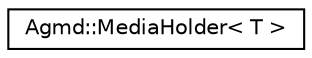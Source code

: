 digraph "Graphical Class Hierarchy"
{
  edge [fontname="Helvetica",fontsize="10",labelfontname="Helvetica",labelfontsize="10"];
  node [fontname="Helvetica",fontsize="10",shape=record];
  rankdir="LR";
  Node1 [label="Agmd::MediaHolder\< T \>",height=0.2,width=0.4,color="black", fillcolor="white", style="filled",URL="$struct_agmd_1_1_media_holder.html"];
}
